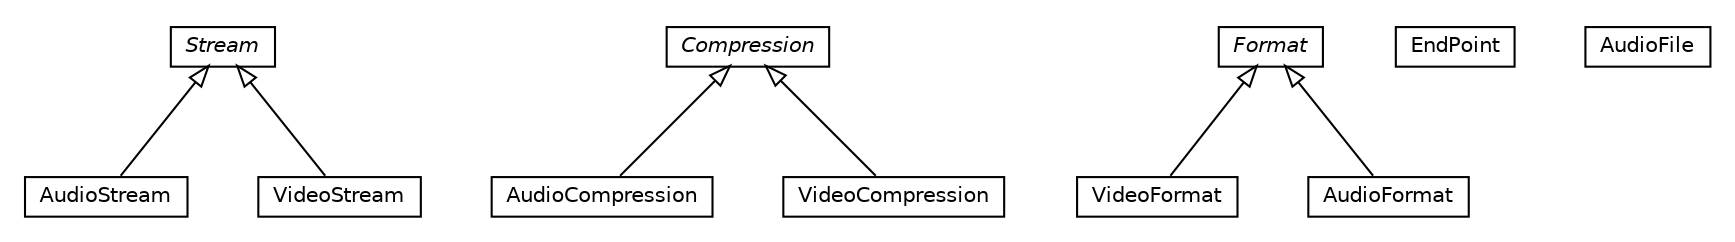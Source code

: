 #!/usr/local/bin/dot
#
# Class diagram 
# Generated by UMLGraph version R5_6-24-gf6e263 (http://www.umlgraph.org/)
#

digraph G {
	edge [fontname="Helvetica",fontsize=10,labelfontname="Helvetica",labelfontsize=10];
	node [fontname="Helvetica",fontsize=10,shape=plaintext];
	nodesep=0.25;
	ranksep=0.5;
	// org.universAAL.ontology.av.streaming.Stream
	c338292 [label=<<table title="org.universAAL.ontology.av.streaming.Stream" border="0" cellborder="1" cellspacing="0" cellpadding="2" port="p" href="./Stream.html">
		<tr><td><table border="0" cellspacing="0" cellpadding="1">
<tr><td align="center" balign="center"><font face="Helvetica-Oblique"> Stream </font></td></tr>
		</table></td></tr>
		</table>>, URL="./Stream.html", fontname="Helvetica", fontcolor="black", fontsize=10.0];
	// org.universAAL.ontology.av.streaming.AudioCompression
	c338293 [label=<<table title="org.universAAL.ontology.av.streaming.AudioCompression" border="0" cellborder="1" cellspacing="0" cellpadding="2" port="p" href="./AudioCompression.html">
		<tr><td><table border="0" cellspacing="0" cellpadding="1">
<tr><td align="center" balign="center"> AudioCompression </td></tr>
		</table></td></tr>
		</table>>, URL="./AudioCompression.html", fontname="Helvetica", fontcolor="black", fontsize=10.0];
	// org.universAAL.ontology.av.streaming.Format
	c338294 [label=<<table title="org.universAAL.ontology.av.streaming.Format" border="0" cellborder="1" cellspacing="0" cellpadding="2" port="p" href="./Format.html">
		<tr><td><table border="0" cellspacing="0" cellpadding="1">
<tr><td align="center" balign="center"><font face="Helvetica-Oblique"> Format </font></td></tr>
		</table></td></tr>
		</table>>, URL="./Format.html", fontname="Helvetica", fontcolor="black", fontsize=10.0];
	// org.universAAL.ontology.av.streaming.EndPoint
	c338295 [label=<<table title="org.universAAL.ontology.av.streaming.EndPoint" border="0" cellborder="1" cellspacing="0" cellpadding="2" port="p" href="./EndPoint.html">
		<tr><td><table border="0" cellspacing="0" cellpadding="1">
<tr><td align="center" balign="center"> EndPoint </td></tr>
		</table></td></tr>
		</table>>, URL="./EndPoint.html", fontname="Helvetica", fontcolor="black", fontsize=10.0];
	// org.universAAL.ontology.av.streaming.AudioStream
	c338296 [label=<<table title="org.universAAL.ontology.av.streaming.AudioStream" border="0" cellborder="1" cellspacing="0" cellpadding="2" port="p" href="./AudioStream.html">
		<tr><td><table border="0" cellspacing="0" cellpadding="1">
<tr><td align="center" balign="center"> AudioStream </td></tr>
		</table></td></tr>
		</table>>, URL="./AudioStream.html", fontname="Helvetica", fontcolor="black", fontsize=10.0];
	// org.universAAL.ontology.av.streaming.VideoCompression
	c338297 [label=<<table title="org.universAAL.ontology.av.streaming.VideoCompression" border="0" cellborder="1" cellspacing="0" cellpadding="2" port="p" href="./VideoCompression.html">
		<tr><td><table border="0" cellspacing="0" cellpadding="1">
<tr><td align="center" balign="center"> VideoCompression </td></tr>
		</table></td></tr>
		</table>>, URL="./VideoCompression.html", fontname="Helvetica", fontcolor="black", fontsize=10.0];
	// org.universAAL.ontology.av.streaming.VideoFormat
	c338298 [label=<<table title="org.universAAL.ontology.av.streaming.VideoFormat" border="0" cellborder="1" cellspacing="0" cellpadding="2" port="p" href="./VideoFormat.html">
		<tr><td><table border="0" cellspacing="0" cellpadding="1">
<tr><td align="center" balign="center"> VideoFormat </td></tr>
		</table></td></tr>
		</table>>, URL="./VideoFormat.html", fontname="Helvetica", fontcolor="black", fontsize=10.0];
	// org.universAAL.ontology.av.streaming.AudioFormat
	c338299 [label=<<table title="org.universAAL.ontology.av.streaming.AudioFormat" border="0" cellborder="1" cellspacing="0" cellpadding="2" port="p" href="./AudioFormat.html">
		<tr><td><table border="0" cellspacing="0" cellpadding="1">
<tr><td align="center" balign="center"> AudioFormat </td></tr>
		</table></td></tr>
		</table>>, URL="./AudioFormat.html", fontname="Helvetica", fontcolor="black", fontsize=10.0];
	// org.universAAL.ontology.av.streaming.VideoStream
	c338300 [label=<<table title="org.universAAL.ontology.av.streaming.VideoStream" border="0" cellborder="1" cellspacing="0" cellpadding="2" port="p" href="./VideoStream.html">
		<tr><td><table border="0" cellspacing="0" cellpadding="1">
<tr><td align="center" balign="center"> VideoStream </td></tr>
		</table></td></tr>
		</table>>, URL="./VideoStream.html", fontname="Helvetica", fontcolor="black", fontsize=10.0];
	// org.universAAL.ontology.av.streaming.AudioFile
	c338301 [label=<<table title="org.universAAL.ontology.av.streaming.AudioFile" border="0" cellborder="1" cellspacing="0" cellpadding="2" port="p" href="./AudioFile.html">
		<tr><td><table border="0" cellspacing="0" cellpadding="1">
<tr><td align="center" balign="center"> AudioFile </td></tr>
		</table></td></tr>
		</table>>, URL="./AudioFile.html", fontname="Helvetica", fontcolor="black", fontsize=10.0];
	// org.universAAL.ontology.av.streaming.Compression
	c338302 [label=<<table title="org.universAAL.ontology.av.streaming.Compression" border="0" cellborder="1" cellspacing="0" cellpadding="2" port="p" href="./Compression.html">
		<tr><td><table border="0" cellspacing="0" cellpadding="1">
<tr><td align="center" balign="center"><font face="Helvetica-Oblique"> Compression </font></td></tr>
		</table></td></tr>
		</table>>, URL="./Compression.html", fontname="Helvetica", fontcolor="black", fontsize=10.0];
	//org.universAAL.ontology.av.streaming.AudioCompression extends org.universAAL.ontology.av.streaming.Compression
	c338302:p -> c338293:p [dir=back,arrowtail=empty];
	//org.universAAL.ontology.av.streaming.AudioStream extends org.universAAL.ontology.av.streaming.Stream
	c338292:p -> c338296:p [dir=back,arrowtail=empty];
	//org.universAAL.ontology.av.streaming.VideoCompression extends org.universAAL.ontology.av.streaming.Compression
	c338302:p -> c338297:p [dir=back,arrowtail=empty];
	//org.universAAL.ontology.av.streaming.VideoFormat extends org.universAAL.ontology.av.streaming.Format
	c338294:p -> c338298:p [dir=back,arrowtail=empty];
	//org.universAAL.ontology.av.streaming.AudioFormat extends org.universAAL.ontology.av.streaming.Format
	c338294:p -> c338299:p [dir=back,arrowtail=empty];
	//org.universAAL.ontology.av.streaming.VideoStream extends org.universAAL.ontology.av.streaming.Stream
	c338292:p -> c338300:p [dir=back,arrowtail=empty];
}

